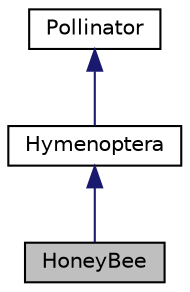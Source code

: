 digraph "HoneyBee"
{
 // LATEX_PDF_SIZE
  edge [fontname="Helvetica",fontsize="10",labelfontname="Helvetica",labelfontsize="10"];
  node [fontname="Helvetica",fontsize="10",shape=record];
  Node1 [label="HoneyBee",height=0.2,width=0.4,color="black", fillcolor="grey75", style="filled", fontcolor="black",tooltip=" "];
  Node2 -> Node1 [dir="back",color="midnightblue",fontsize="10",style="solid",fontname="Helvetica"];
  Node2 [label="Hymenoptera",height=0.2,width=0.4,color="black", fillcolor="white", style="filled",URL="$classHymenoptera.html",tooltip=" "];
  Node3 -> Node2 [dir="back",color="midnightblue",fontsize="10",style="solid",fontname="Helvetica"];
  Node3 [label="Pollinator",height=0.2,width=0.4,color="black", fillcolor="white", style="filled",URL="$classPollinator.html",tooltip=" "];
}
